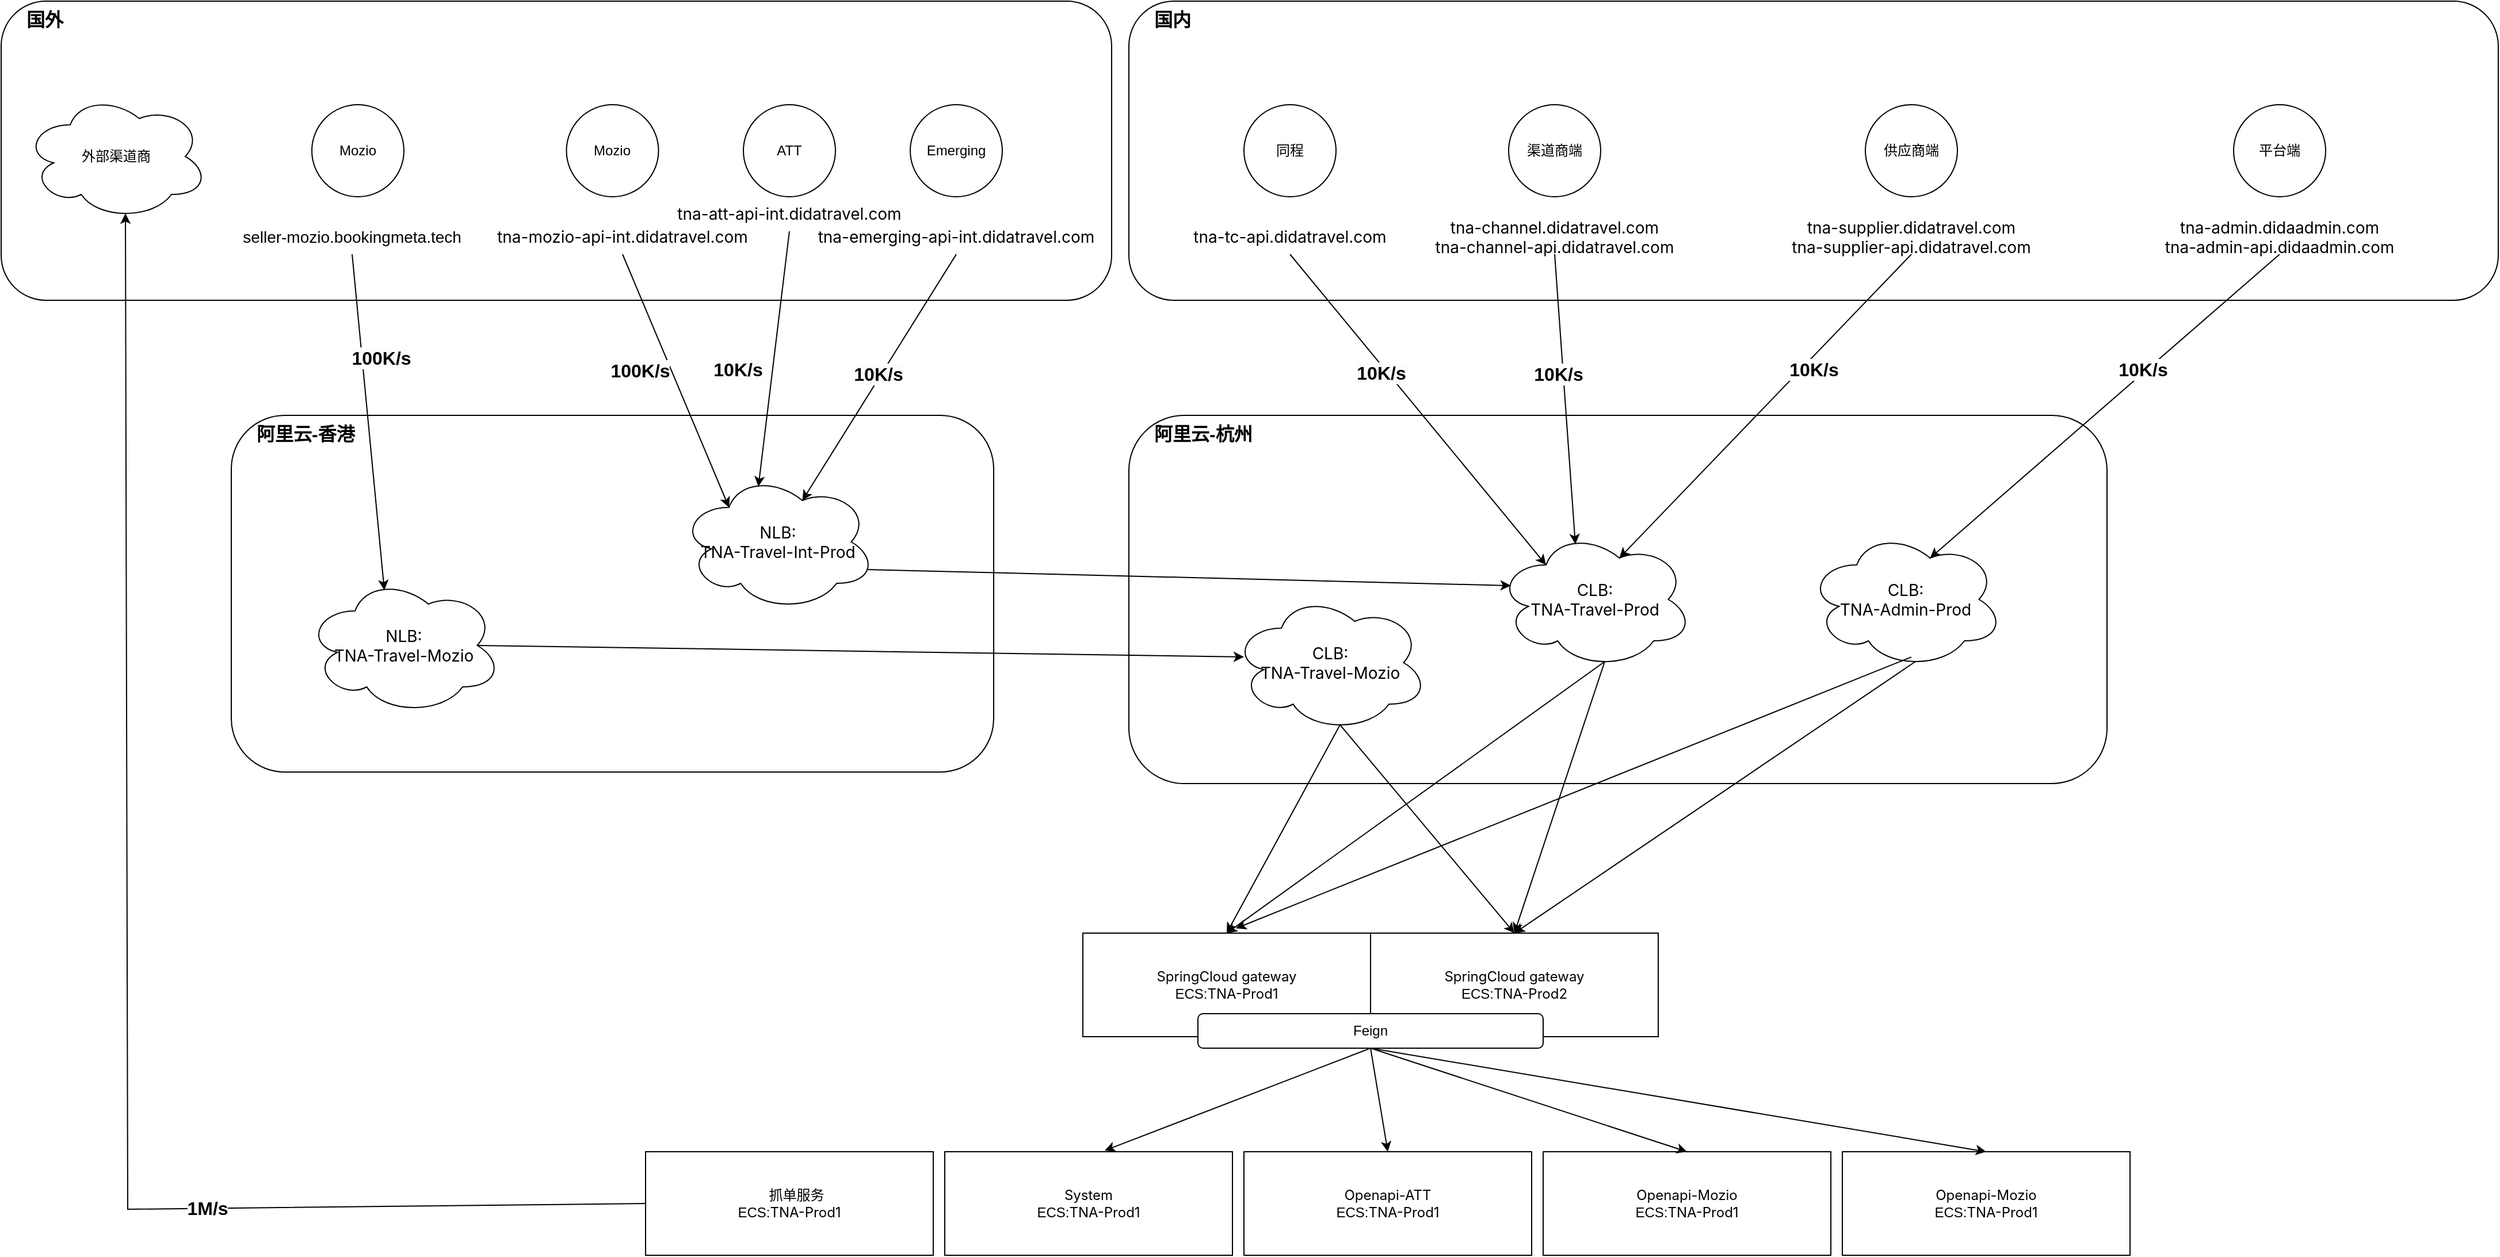 <mxfile version="24.6.5" type="github">
  <diagram name="第 1 页" id="rxvdr3NrPpfpOXbg-tKn">
    <mxGraphModel dx="2901" dy="2275" grid="1" gridSize="10" guides="1" tooltips="1" connect="1" arrows="1" fold="1" page="1" pageScale="1" pageWidth="827" pageHeight="1169" math="0" shadow="0">
      <root>
        <mxCell id="0" />
        <mxCell id="1" parent="0" />
        <mxCell id="iEriNYR4oLIDM0LdQvEy-3" value="&lt;font style=&quot;font-size: 16px;&quot;&gt;&lt;b&gt;阿里云-杭州&lt;/b&gt;&lt;/font&gt;" style="rounded=1;whiteSpace=wrap;html=1;align=left;verticalAlign=top;spacingLeft=20;" parent="1" vertex="1">
          <mxGeometry x="360" y="310" width="850" height="320" as="geometry" />
        </mxCell>
        <mxCell id="iEriNYR4oLIDM0LdQvEy-2" value="&lt;font style=&quot;font-size: 16px;&quot;&gt;&lt;b&gt;阿里云-香港&lt;/b&gt;&lt;/font&gt;" style="rounded=1;whiteSpace=wrap;html=1;align=left;verticalAlign=top;spacingLeft=20;" parent="1" vertex="1">
          <mxGeometry x="-420" y="310" width="662.5" height="310" as="geometry" />
        </mxCell>
        <mxCell id="40FOMWwHZyk7qzxp3KXJ-44" value="&lt;font style=&quot;font-size: 16px;&quot;&gt;&lt;b&gt;国外&lt;/b&gt;&lt;/font&gt;" style="rounded=1;whiteSpace=wrap;html=1;align=left;verticalAlign=top;spacingLeft=20;" parent="1" vertex="1">
          <mxGeometry x="-620" y="-50" width="965" height="260" as="geometry" />
        </mxCell>
        <mxCell id="40FOMWwHZyk7qzxp3KXJ-43" value="&lt;font style=&quot;font-size: 16px;&quot;&gt;&lt;b&gt;国内&lt;/b&gt;&lt;/font&gt;" style="rounded=1;whiteSpace=wrap;html=1;align=left;verticalAlign=top;spacingLeft=20;" parent="1" vertex="1">
          <mxGeometry x="360" y="-50" width="1190" height="260" as="geometry" />
        </mxCell>
        <mxCell id="40FOMWwHZyk7qzxp3KXJ-3" value="Mozio" style="ellipse;whiteSpace=wrap;html=1;aspect=fixed;" parent="1" vertex="1">
          <mxGeometry x="-128.75" y="40" width="80" height="80" as="geometry" />
        </mxCell>
        <mxCell id="40FOMWwHZyk7qzxp3KXJ-4" value="ATT" style="ellipse;whiteSpace=wrap;html=1;aspect=fixed;" parent="1" vertex="1">
          <mxGeometry x="25" y="40" width="80" height="80" as="geometry" />
        </mxCell>
        <mxCell id="40FOMWwHZyk7qzxp3KXJ-5" value="Emerging" style="ellipse;whiteSpace=wrap;html=1;aspect=fixed;" parent="1" vertex="1">
          <mxGeometry x="170" y="40" width="80" height="80" as="geometry" />
        </mxCell>
        <mxCell id="40FOMWwHZyk7qzxp3KXJ-6" value="同程" style="ellipse;whiteSpace=wrap;html=1;aspect=fixed;" parent="1" vertex="1">
          <mxGeometry x="460" y="40" width="80" height="80" as="geometry" />
        </mxCell>
        <mxCell id="40FOMWwHZyk7qzxp3KXJ-7" value="渠道商端" style="ellipse;whiteSpace=wrap;html=1;aspect=fixed;" parent="1" vertex="1">
          <mxGeometry x="690" y="40" width="80" height="80" as="geometry" />
        </mxCell>
        <mxCell id="40FOMWwHZyk7qzxp3KXJ-8" value="供应商端" style="ellipse;whiteSpace=wrap;html=1;aspect=fixed;" parent="1" vertex="1">
          <mxGeometry x="1000" y="40" width="80" height="80" as="geometry" />
        </mxCell>
        <mxCell id="40FOMWwHZyk7qzxp3KXJ-9" value="平台端" style="ellipse;whiteSpace=wrap;html=1;aspect=fixed;" parent="1" vertex="1">
          <mxGeometry x="1320" y="40" width="80" height="80" as="geometry" />
        </mxCell>
        <mxCell id="40FOMWwHZyk7qzxp3KXJ-12" value="&lt;div style=&quot;font-size: 14px;&quot;&gt;&lt;div data-zone-id=&quot;0&quot; data-line-index=&quot;0&quot; data-line=&quot;true&quot; style=&quot;white-space: pre;&quot;&gt;&lt;span style=&quot;font-family: MonospacedNumber, LarkHackSafariFont, LarkEmojiFont, LarkChineseQuote, -apple-system, BlinkMacSystemFont, &amp;quot;Helvetica Neue&amp;quot;, Tahoma, &amp;quot;PingFang SC&amp;quot;, &amp;quot;Microsoft Yahei&amp;quot;, Arial, &amp;quot;Hiragino Sans GB&amp;quot;, sans-serif, &amp;quot;Apple Color Emoji&amp;quot;, &amp;quot;Segoe UI Emoji&amp;quot;, &amp;quot;Segoe UI Symbol&amp;quot;, &amp;quot;Noto Color Emoji&amp;quot;;&quot;&gt;tna-channel.&lt;/span&gt;&lt;span style=&quot;font-family: MonospacedNumber, LarkHackSafariFont, LarkEmojiFont, LarkChineseQuote, -apple-system, BlinkMacSystemFont, &amp;quot;Helvetica Neue&amp;quot;, Tahoma, &amp;quot;PingFang SC&amp;quot;, &amp;quot;Microsoft Yahei&amp;quot;, Arial, &amp;quot;Hiragino Sans GB&amp;quot;, sans-serif, &amp;quot;Apple Color Emoji&amp;quot;, &amp;quot;Segoe UI Emoji&amp;quot;, &amp;quot;Segoe UI Symbol&amp;quot;, &amp;quot;Noto Color Emoji&amp;quot;;&quot;&gt;didatravel.com&lt;/span&gt;&lt;/div&gt;&lt;div data-zone-id=&quot;0&quot; data-line-index=&quot;0&quot; data-line=&quot;true&quot; style=&quot;white-space: pre;&quot;&gt;&lt;div&gt;&lt;div data-line=&quot;true&quot; data-line-index=&quot;0&quot; data-zone-id=&quot;0&quot;&gt;&lt;span style=&quot;font-family: MonospacedNumber, LarkHackSafariFont, LarkEmojiFont, LarkChineseQuote, -apple-system, BlinkMacSystemFont, &amp;quot;Helvetica Neue&amp;quot;, Tahoma, &amp;quot;PingFang SC&amp;quot;, &amp;quot;Microsoft Yahei&amp;quot;, Arial, &amp;quot;Hiragino Sans GB&amp;quot;, sans-serif, &amp;quot;Apple Color Emoji&amp;quot;, &amp;quot;Segoe UI Emoji&amp;quot;, &amp;quot;Segoe UI Symbol&amp;quot;, &amp;quot;Noto Color Emoji&amp;quot;;&quot;&gt;tna-channel-api&lt;/span&gt;&lt;span style=&quot;background-color: initial; font-family: MonospacedNumber, LarkHackSafariFont, LarkEmojiFont, LarkChineseQuote, -apple-system, BlinkMacSystemFont, &amp;quot;Helvetica Neue&amp;quot;, Tahoma, &amp;quot;PingFang SC&amp;quot;, &amp;quot;Microsoft Yahei&amp;quot;, Arial, &amp;quot;Hiragino Sans GB&amp;quot;, sans-serif, &amp;quot;Apple Color Emoji&amp;quot;, &amp;quot;Segoe UI Emoji&amp;quot;, &amp;quot;Segoe UI Symbol&amp;quot;, &amp;quot;Noto Color Emoji&amp;quot;;&quot;&gt;.&lt;/span&gt;&lt;span style=&quot;background-color: initial; font-family: MonospacedNumber, LarkHackSafariFont, LarkEmojiFont, LarkChineseQuote, -apple-system, BlinkMacSystemFont, &amp;quot;Helvetica Neue&amp;quot;, Tahoma, &amp;quot;PingFang SC&amp;quot;, &amp;quot;Microsoft Yahei&amp;quot;, Arial, &amp;quot;Hiragino Sans GB&amp;quot;, sans-serif, &amp;quot;Apple Color Emoji&amp;quot;, &amp;quot;Segoe UI Emoji&amp;quot;, &amp;quot;Segoe UI Symbol&amp;quot;, &amp;quot;Noto Color Emoji&amp;quot;;&quot;&gt;didatravel.com&lt;/span&gt;&lt;/div&gt;&lt;/div&gt;&lt;/div&gt;&lt;/div&gt;" style="text;html=1;align=center;verticalAlign=middle;whiteSpace=wrap;rounded=0;" parent="1" vertex="1">
          <mxGeometry x="625" y="140" width="210" height="30" as="geometry" />
        </mxCell>
        <mxCell id="40FOMWwHZyk7qzxp3KXJ-14" value="&lt;div style=&quot;font-size: 14px;&quot;&gt;&lt;div data-zone-id=&quot;0&quot; data-line-index=&quot;0&quot; data-line=&quot;true&quot; style=&quot;white-space: pre;&quot;&gt;&lt;span style=&quot;font-family: MonospacedNumber, LarkHackSafariFont, LarkEmojiFont, LarkChineseQuote, -apple-system, BlinkMacSystemFont, &amp;quot;Helvetica Neue&amp;quot;, Tahoma, &amp;quot;PingFang SC&amp;quot;, &amp;quot;Microsoft Yahei&amp;quot;, Arial, &amp;quot;Hiragino Sans GB&amp;quot;, sans-serif, &amp;quot;Apple Color Emoji&amp;quot;, &amp;quot;Segoe UI Emoji&amp;quot;, &amp;quot;Segoe UI Symbol&amp;quot;, &amp;quot;Noto Color Emoji&amp;quot;; background-color: initial;&quot;&gt;tna-supplier&lt;/span&gt;&lt;span style=&quot;font-family: MonospacedNumber, LarkHackSafariFont, LarkEmojiFont, LarkChineseQuote, -apple-system, BlinkMacSystemFont, &amp;quot;Helvetica Neue&amp;quot;, Tahoma, &amp;quot;PingFang SC&amp;quot;, &amp;quot;Microsoft Yahei&amp;quot;, Arial, &amp;quot;Hiragino Sans GB&amp;quot;, sans-serif, &amp;quot;Apple Color Emoji&amp;quot;, &amp;quot;Segoe UI Emoji&amp;quot;, &amp;quot;Segoe UI Symbol&amp;quot;, &amp;quot;Noto Color Emoji&amp;quot;;&quot;&gt;.&lt;/span&gt;&lt;span style=&quot;font-family: MonospacedNumber, LarkHackSafariFont, LarkEmojiFont, LarkChineseQuote, -apple-system, BlinkMacSystemFont, &amp;quot;Helvetica Neue&amp;quot;, Tahoma, &amp;quot;PingFang SC&amp;quot;, &amp;quot;Microsoft Yahei&amp;quot;, Arial, &amp;quot;Hiragino Sans GB&amp;quot;, sans-serif, &amp;quot;Apple Color Emoji&amp;quot;, &amp;quot;Segoe UI Emoji&amp;quot;, &amp;quot;Segoe UI Symbol&amp;quot;, &amp;quot;Noto Color Emoji&amp;quot;;&quot;&gt;didatravel.com&lt;/span&gt;&lt;/div&gt;&lt;div data-zone-id=&quot;0&quot; data-line-index=&quot;0&quot; data-line=&quot;true&quot; style=&quot;white-space: pre;&quot;&gt;&lt;div data-line=&quot;true&quot; data-line-index=&quot;0&quot; data-zone-id=&quot;0&quot;&gt;&lt;span style=&quot;font-family: MonospacedNumber, LarkHackSafariFont, LarkEmojiFont, LarkChineseQuote, -apple-system, BlinkMacSystemFont, &amp;quot;Helvetica Neue&amp;quot;, Tahoma, &amp;quot;PingFang SC&amp;quot;, &amp;quot;Microsoft Yahei&amp;quot;, Arial, &amp;quot;Hiragino Sans GB&amp;quot;, sans-serif, &amp;quot;Apple Color Emoji&amp;quot;, &amp;quot;Segoe UI Emoji&amp;quot;, &amp;quot;Segoe UI Symbol&amp;quot;, &amp;quot;Noto Color Emoji&amp;quot;; background-color: initial;&quot;&gt;tna-supplier&lt;/span&gt;&lt;span style=&quot;font-family: MonospacedNumber, LarkHackSafariFont, LarkEmojiFont, LarkChineseQuote, -apple-system, BlinkMacSystemFont, &amp;quot;Helvetica Neue&amp;quot;, Tahoma, &amp;quot;PingFang SC&amp;quot;, &amp;quot;Microsoft Yahei&amp;quot;, Arial, &amp;quot;Hiragino Sans GB&amp;quot;, sans-serif, &amp;quot;Apple Color Emoji&amp;quot;, &amp;quot;Segoe UI Emoji&amp;quot;, &amp;quot;Segoe UI Symbol&amp;quot;, &amp;quot;Noto Color Emoji&amp;quot;;&quot;&gt;-api&lt;/span&gt;&lt;span style=&quot;background-color: initial; font-family: MonospacedNumber, LarkHackSafariFont, LarkEmojiFont, LarkChineseQuote, -apple-system, BlinkMacSystemFont, &amp;quot;Helvetica Neue&amp;quot;, Tahoma, &amp;quot;PingFang SC&amp;quot;, &amp;quot;Microsoft Yahei&amp;quot;, Arial, &amp;quot;Hiragino Sans GB&amp;quot;, sans-serif, &amp;quot;Apple Color Emoji&amp;quot;, &amp;quot;Segoe UI Emoji&amp;quot;, &amp;quot;Segoe UI Symbol&amp;quot;, &amp;quot;Noto Color Emoji&amp;quot;;&quot;&gt;.&lt;/span&gt;&lt;span style=&quot;background-color: initial; font-family: MonospacedNumber, LarkHackSafariFont, LarkEmojiFont, LarkChineseQuote, -apple-system, BlinkMacSystemFont, &amp;quot;Helvetica Neue&amp;quot;, Tahoma, &amp;quot;PingFang SC&amp;quot;, &amp;quot;Microsoft Yahei&amp;quot;, Arial, &amp;quot;Hiragino Sans GB&amp;quot;, sans-serif, &amp;quot;Apple Color Emoji&amp;quot;, &amp;quot;Segoe UI Emoji&amp;quot;, &amp;quot;Segoe UI Symbol&amp;quot;, &amp;quot;Noto Color Emoji&amp;quot;;&quot;&gt;didatravel.com&lt;/span&gt;&lt;/div&gt;&lt;/div&gt;&lt;/div&gt;" style="text;html=1;align=center;verticalAlign=middle;whiteSpace=wrap;rounded=0;" parent="1" vertex="1">
          <mxGeometry x="935" y="140" width="210" height="30" as="geometry" />
        </mxCell>
        <mxCell id="40FOMWwHZyk7qzxp3KXJ-15" value="&lt;div style=&quot;font-size: 14px;&quot;&gt;&lt;div style=&quot;white-space: pre;&quot; data-line=&quot;true&quot; data-line-index=&quot;0&quot; data-zone-id=&quot;0&quot;&gt;&lt;span style=&quot;font-family: MonospacedNumber, LarkHackSafariFont, LarkEmojiFont, LarkChineseQuote, -apple-system, BlinkMacSystemFont, &amp;quot;Helvetica Neue&amp;quot;, Tahoma, &amp;quot;PingFang SC&amp;quot;, &amp;quot;Microsoft Yahei&amp;quot;, Arial, &amp;quot;Hiragino Sans GB&amp;quot;, sans-serif, &amp;quot;Apple Color Emoji&amp;quot;, &amp;quot;Segoe UI Emoji&amp;quot;, &amp;quot;Segoe UI Symbol&amp;quot;, &amp;quot;Noto Color Emoji&amp;quot;; background-color: initial;&quot;&gt;tna-admin&lt;/span&gt;&lt;span style=&quot;font-family: MonospacedNumber, LarkHackSafariFont, LarkEmojiFont, LarkChineseQuote, -apple-system, BlinkMacSystemFont, &amp;quot;Helvetica Neue&amp;quot;, Tahoma, &amp;quot;PingFang SC&amp;quot;, &amp;quot;Microsoft Yahei&amp;quot;, Arial, &amp;quot;Hiragino Sans GB&amp;quot;, sans-serif, &amp;quot;Apple Color Emoji&amp;quot;, &amp;quot;Segoe UI Emoji&amp;quot;, &amp;quot;Segoe UI Symbol&amp;quot;, &amp;quot;Noto Color Emoji&amp;quot;;&quot;&gt;.&lt;/span&gt;&lt;span style=&quot;font-family: MonospacedNumber, LarkHackSafariFont, LarkEmojiFont, LarkChineseQuote, -apple-system, BlinkMacSystemFont, &amp;quot;Helvetica Neue&amp;quot;, Tahoma, &amp;quot;PingFang SC&amp;quot;, &amp;quot;Microsoft Yahei&amp;quot;, Arial, &amp;quot;Hiragino Sans GB&amp;quot;, sans-serif, &amp;quot;Apple Color Emoji&amp;quot;, &amp;quot;Segoe UI Emoji&amp;quot;, &amp;quot;Segoe UI Symbol&amp;quot;, &amp;quot;Noto Color Emoji&amp;quot;;&quot;&gt;didaadmin.com&lt;/span&gt;&lt;/div&gt;&lt;div style=&quot;white-space: pre;&quot; data-line=&quot;true&quot; data-line-index=&quot;0&quot; data-zone-id=&quot;0&quot;&gt;&lt;div data-line=&quot;true&quot; data-line-index=&quot;0&quot; data-zone-id=&quot;0&quot;&gt;&lt;span style=&quot;font-family: MonospacedNumber, LarkHackSafariFont, LarkEmojiFont, LarkChineseQuote, -apple-system, BlinkMacSystemFont, &amp;quot;Helvetica Neue&amp;quot;, Tahoma, &amp;quot;PingFang SC&amp;quot;, &amp;quot;Microsoft Yahei&amp;quot;, Arial, &amp;quot;Hiragino Sans GB&amp;quot;, sans-serif, &amp;quot;Apple Color Emoji&amp;quot;, &amp;quot;Segoe UI Emoji&amp;quot;, &amp;quot;Segoe UI Symbol&amp;quot;, &amp;quot;Noto Color Emoji&amp;quot;; background-color: initial;&quot;&gt;tna-admin-api&lt;/span&gt;&lt;span style=&quot;font-family: MonospacedNumber, LarkHackSafariFont, LarkEmojiFont, LarkChineseQuote, -apple-system, BlinkMacSystemFont, &amp;quot;Helvetica Neue&amp;quot;, Tahoma, &amp;quot;PingFang SC&amp;quot;, &amp;quot;Microsoft Yahei&amp;quot;, Arial, &amp;quot;Hiragino Sans GB&amp;quot;, sans-serif, &amp;quot;Apple Color Emoji&amp;quot;, &amp;quot;Segoe UI Emoji&amp;quot;, &amp;quot;Segoe UI Symbol&amp;quot;, &amp;quot;Noto Color Emoji&amp;quot;;&quot;&gt;.&lt;/span&gt;&lt;span style=&quot;font-family: MonospacedNumber, LarkHackSafariFont, LarkEmojiFont, LarkChineseQuote, -apple-system, BlinkMacSystemFont, &amp;quot;Helvetica Neue&amp;quot;, Tahoma, &amp;quot;PingFang SC&amp;quot;, &amp;quot;Microsoft Yahei&amp;quot;, Arial, &amp;quot;Hiragino Sans GB&amp;quot;, sans-serif, &amp;quot;Apple Color Emoji&amp;quot;, &amp;quot;Segoe UI Emoji&amp;quot;, &amp;quot;Segoe UI Symbol&amp;quot;, &amp;quot;Noto Color Emoji&amp;quot;;&quot;&gt;didaadmin.com&lt;/span&gt;&lt;/div&gt;&lt;/div&gt;&lt;/div&gt;" style="text;html=1;align=center;verticalAlign=middle;whiteSpace=wrap;rounded=0;" parent="1" vertex="1">
          <mxGeometry x="1255" y="140" width="210" height="30" as="geometry" />
        </mxCell>
        <mxCell id="40FOMWwHZyk7qzxp3KXJ-16" value="&lt;div style=&quot;font-size: 14px;&quot;&gt;&lt;div data-zone-id=&quot;0&quot; data-line-index=&quot;0&quot; data-line=&quot;true&quot; style=&quot;white-space: pre;&quot;&gt;&lt;span style=&quot;font-family: MonospacedNumber, LarkHackSafariFont, LarkEmojiFont, LarkChineseQuote, -apple-system, BlinkMacSystemFont, &amp;quot;Helvetica Neue&amp;quot;, Tahoma, &amp;quot;PingFang SC&amp;quot;, &amp;quot;Microsoft Yahei&amp;quot;, Arial, &amp;quot;Hiragino Sans GB&amp;quot;, sans-serif, &amp;quot;Apple Color Emoji&amp;quot;, &amp;quot;Segoe UI Emoji&amp;quot;, &amp;quot;Segoe UI Symbol&amp;quot;, &amp;quot;Noto Color Emoji&amp;quot;; background-color: initial;&quot;&gt;tna-tc-api&lt;/span&gt;&lt;span style=&quot;background-color: initial; font-family: MonospacedNumber, LarkHackSafariFont, LarkEmojiFont, LarkChineseQuote, -apple-system, BlinkMacSystemFont, &amp;quot;Helvetica Neue&amp;quot;, Tahoma, &amp;quot;PingFang SC&amp;quot;, &amp;quot;Microsoft Yahei&amp;quot;, Arial, &amp;quot;Hiragino Sans GB&amp;quot;, sans-serif, &amp;quot;Apple Color Emoji&amp;quot;, &amp;quot;Segoe UI Emoji&amp;quot;, &amp;quot;Segoe UI Symbol&amp;quot;, &amp;quot;Noto Color Emoji&amp;quot;;&quot;&gt;.&lt;/span&gt;&lt;span style=&quot;background-color: initial; font-family: MonospacedNumber, LarkHackSafariFont, LarkEmojiFont, LarkChineseQuote, -apple-system, BlinkMacSystemFont, &amp;quot;Helvetica Neue&amp;quot;, Tahoma, &amp;quot;PingFang SC&amp;quot;, &amp;quot;Microsoft Yahei&amp;quot;, Arial, &amp;quot;Hiragino Sans GB&amp;quot;, sans-serif, &amp;quot;Apple Color Emoji&amp;quot;, &amp;quot;Segoe UI Emoji&amp;quot;, &amp;quot;Segoe UI Symbol&amp;quot;, &amp;quot;Noto Color Emoji&amp;quot;;&quot;&gt;didatravel.com&lt;/span&gt;&lt;br&gt;&lt;/div&gt;&lt;/div&gt;" style="text;html=1;align=center;verticalAlign=middle;whiteSpace=wrap;rounded=0;" parent="1" vertex="1">
          <mxGeometry x="395" y="140" width="210" height="30" as="geometry" />
        </mxCell>
        <mxCell id="40FOMWwHZyk7qzxp3KXJ-17" value="&lt;div style=&quot;font-size: 14px;&quot;&gt;&lt;div data-zone-id=&quot;0&quot; data-line-index=&quot;0&quot; data-line=&quot;true&quot; style=&quot;white-space: pre;&quot;&gt;&lt;span style=&quot;font-family: MonospacedNumber, LarkHackSafariFont, LarkEmojiFont, LarkChineseQuote, -apple-system, BlinkMacSystemFont, &amp;quot;Helvetica Neue&amp;quot;, Tahoma, &amp;quot;PingFang SC&amp;quot;, &amp;quot;Microsoft Yahei&amp;quot;, Arial, &amp;quot;Hiragino Sans GB&amp;quot;, sans-serif, &amp;quot;Apple Color Emoji&amp;quot;, &amp;quot;Segoe UI Emoji&amp;quot;, &amp;quot;Segoe UI Symbol&amp;quot;, &amp;quot;Noto Color Emoji&amp;quot;; background-color: initial;&quot;&gt;tna-emerging-api-int&lt;/span&gt;&lt;span style=&quot;background-color: initial; font-family: MonospacedNumber, LarkHackSafariFont, LarkEmojiFont, LarkChineseQuote, -apple-system, BlinkMacSystemFont, &amp;quot;Helvetica Neue&amp;quot;, Tahoma, &amp;quot;PingFang SC&amp;quot;, &amp;quot;Microsoft Yahei&amp;quot;, Arial, &amp;quot;Hiragino Sans GB&amp;quot;, sans-serif, &amp;quot;Apple Color Emoji&amp;quot;, &amp;quot;Segoe UI Emoji&amp;quot;, &amp;quot;Segoe UI Symbol&amp;quot;, &amp;quot;Noto Color Emoji&amp;quot;;&quot;&gt;.&lt;/span&gt;&lt;span style=&quot;background-color: initial; font-family: MonospacedNumber, LarkHackSafariFont, LarkEmojiFont, LarkChineseQuote, -apple-system, BlinkMacSystemFont, &amp;quot;Helvetica Neue&amp;quot;, Tahoma, &amp;quot;PingFang SC&amp;quot;, &amp;quot;Microsoft Yahei&amp;quot;, Arial, &amp;quot;Hiragino Sans GB&amp;quot;, sans-serif, &amp;quot;Apple Color Emoji&amp;quot;, &amp;quot;Segoe UI Emoji&amp;quot;, &amp;quot;Segoe UI Symbol&amp;quot;, &amp;quot;Noto Color Emoji&amp;quot;;&quot;&gt;didatravel.com&lt;/span&gt;&lt;br&gt;&lt;/div&gt;&lt;/div&gt;" style="text;html=1;align=center;verticalAlign=middle;whiteSpace=wrap;rounded=0;" parent="1" vertex="1">
          <mxGeometry x="105" y="140" width="210" height="30" as="geometry" />
        </mxCell>
        <mxCell id="40FOMWwHZyk7qzxp3KXJ-18" value="&lt;div style=&quot;font-size: 14px;&quot;&gt;&lt;div data-zone-id=&quot;0&quot; data-line-index=&quot;0&quot; data-line=&quot;true&quot; style=&quot;white-space: pre;&quot;&gt;&lt;span style=&quot;font-family: MonospacedNumber, LarkHackSafariFont, LarkEmojiFont, LarkChineseQuote, -apple-system, BlinkMacSystemFont, &amp;quot;Helvetica Neue&amp;quot;, Tahoma, &amp;quot;PingFang SC&amp;quot;, &amp;quot;Microsoft Yahei&amp;quot;, Arial, &amp;quot;Hiragino Sans GB&amp;quot;, sans-serif, &amp;quot;Apple Color Emoji&amp;quot;, &amp;quot;Segoe UI Emoji&amp;quot;, &amp;quot;Segoe UI Symbol&amp;quot;, &amp;quot;Noto Color Emoji&amp;quot;; background-color: initial;&quot;&gt;tna-att-api-int&lt;/span&gt;&lt;span style=&quot;background-color: initial; font-family: MonospacedNumber, LarkHackSafariFont, LarkEmojiFont, LarkChineseQuote, -apple-system, BlinkMacSystemFont, &amp;quot;Helvetica Neue&amp;quot;, Tahoma, &amp;quot;PingFang SC&amp;quot;, &amp;quot;Microsoft Yahei&amp;quot;, Arial, &amp;quot;Hiragino Sans GB&amp;quot;, sans-serif, &amp;quot;Apple Color Emoji&amp;quot;, &amp;quot;Segoe UI Emoji&amp;quot;, &amp;quot;Segoe UI Symbol&amp;quot;, &amp;quot;Noto Color Emoji&amp;quot;;&quot;&gt;.&lt;/span&gt;&lt;span style=&quot;background-color: initial; font-family: MonospacedNumber, LarkHackSafariFont, LarkEmojiFont, LarkChineseQuote, -apple-system, BlinkMacSystemFont, &amp;quot;Helvetica Neue&amp;quot;, Tahoma, &amp;quot;PingFang SC&amp;quot;, &amp;quot;Microsoft Yahei&amp;quot;, Arial, &amp;quot;Hiragino Sans GB&amp;quot;, sans-serif, &amp;quot;Apple Color Emoji&amp;quot;, &amp;quot;Segoe UI Emoji&amp;quot;, &amp;quot;Segoe UI Symbol&amp;quot;, &amp;quot;Noto Color Emoji&amp;quot;;&quot;&gt;didatravel.com&lt;/span&gt;&lt;br&gt;&lt;/div&gt;&lt;/div&gt;" style="text;html=1;align=center;verticalAlign=middle;whiteSpace=wrap;rounded=0;" parent="1" vertex="1">
          <mxGeometry x="-40" y="120" width="210" height="30" as="geometry" />
        </mxCell>
        <mxCell id="40FOMWwHZyk7qzxp3KXJ-19" value="&lt;div style=&quot;font-size: 14px;&quot;&gt;&lt;div data-zone-id=&quot;0&quot; data-line-index=&quot;0&quot; data-line=&quot;true&quot; style=&quot;white-space: pre;&quot;&gt;&lt;span style=&quot;font-family: MonospacedNumber, LarkHackSafariFont, LarkEmojiFont, LarkChineseQuote, -apple-system, BlinkMacSystemFont, &amp;quot;Helvetica Neue&amp;quot;, Tahoma, &amp;quot;PingFang SC&amp;quot;, &amp;quot;Microsoft Yahei&amp;quot;, Arial, &amp;quot;Hiragino Sans GB&amp;quot;, sans-serif, &amp;quot;Apple Color Emoji&amp;quot;, &amp;quot;Segoe UI Emoji&amp;quot;, &amp;quot;Segoe UI Symbol&amp;quot;, &amp;quot;Noto Color Emoji&amp;quot;; background-color: initial;&quot;&gt;tna-mozio-api-int&lt;/span&gt;&lt;span style=&quot;background-color: initial; font-family: MonospacedNumber, LarkHackSafariFont, LarkEmojiFont, LarkChineseQuote, -apple-system, BlinkMacSystemFont, &amp;quot;Helvetica Neue&amp;quot;, Tahoma, &amp;quot;PingFang SC&amp;quot;, &amp;quot;Microsoft Yahei&amp;quot;, Arial, &amp;quot;Hiragino Sans GB&amp;quot;, sans-serif, &amp;quot;Apple Color Emoji&amp;quot;, &amp;quot;Segoe UI Emoji&amp;quot;, &amp;quot;Segoe UI Symbol&amp;quot;, &amp;quot;Noto Color Emoji&amp;quot;;&quot;&gt;.&lt;/span&gt;&lt;span style=&quot;background-color: initial; font-family: MonospacedNumber, LarkHackSafariFont, LarkEmojiFont, LarkChineseQuote, -apple-system, BlinkMacSystemFont, &amp;quot;Helvetica Neue&amp;quot;, Tahoma, &amp;quot;PingFang SC&amp;quot;, &amp;quot;Microsoft Yahei&amp;quot;, Arial, &amp;quot;Hiragino Sans GB&amp;quot;, sans-serif, &amp;quot;Apple Color Emoji&amp;quot;, &amp;quot;Segoe UI Emoji&amp;quot;, &amp;quot;Segoe UI Symbol&amp;quot;, &amp;quot;Noto Color Emoji&amp;quot;;&quot;&gt;didatravel.com&lt;/span&gt;&lt;br&gt;&lt;/div&gt;&lt;/div&gt;" style="text;html=1;align=center;verticalAlign=middle;whiteSpace=wrap;rounded=0;" parent="1" vertex="1">
          <mxGeometry x="-185" y="140" width="210" height="30" as="geometry" />
        </mxCell>
        <mxCell id="40FOMWwHZyk7qzxp3KXJ-21" value="&lt;div style=&quot;font-size: 14px;&quot;&gt;&lt;div style=&quot;white-space: pre;&quot; data-line=&quot;true&quot; data-line-index=&quot;0&quot; data-zone-id=&quot;0&quot;&gt;&lt;span style=&quot;font-family: MonospacedNumber, LarkHackSafariFont, LarkEmojiFont, LarkChineseQuote, -apple-system, BlinkMacSystemFont, &amp;quot;Helvetica Neue&amp;quot;, Tahoma, &amp;quot;PingFang SC&amp;quot;, &amp;quot;Microsoft Yahei&amp;quot;, Arial, &amp;quot;Hiragino Sans GB&amp;quot;, sans-serif, &amp;quot;Apple Color Emoji&amp;quot;, &amp;quot;Segoe UI Emoji&amp;quot;, &amp;quot;Segoe UI Symbol&amp;quot;, &amp;quot;Noto Color Emoji&amp;quot;;&quot;&gt;CLB:&lt;/span&gt;&lt;/div&gt;&lt;div style=&quot;white-space: pre;&quot; data-line=&quot;true&quot; data-line-index=&quot;0&quot; data-zone-id=&quot;0&quot;&gt;&lt;span style=&quot;font-family: MonospacedNumber, LarkHackSafariFont, LarkEmojiFont, LarkChineseQuote, -apple-system, BlinkMacSystemFont, &amp;quot;Helvetica Neue&amp;quot;, Tahoma, &amp;quot;PingFang SC&amp;quot;, &amp;quot;Microsoft Yahei&amp;quot;, Arial, &amp;quot;Hiragino Sans GB&amp;quot;, sans-serif, &amp;quot;Apple Color Emoji&amp;quot;, &amp;quot;Segoe UI Emoji&amp;quot;, &amp;quot;Segoe UI Symbol&amp;quot;, &amp;quot;Noto Color Emoji&amp;quot;;&quot;&gt;TNA-Admin-Prod&lt;/span&gt;&lt;/div&gt;&lt;/div&gt;" style="ellipse;shape=cloud;whiteSpace=wrap;html=1;" parent="1" vertex="1">
          <mxGeometry x="950" y="410" width="170" height="120" as="geometry" />
        </mxCell>
        <mxCell id="40FOMWwHZyk7qzxp3KXJ-23" value="&lt;div style=&quot;font-size: 14px;&quot;&gt;&lt;div style=&quot;white-space: pre;&quot; data-line=&quot;true&quot; data-line-index=&quot;0&quot; data-zone-id=&quot;0&quot;&gt;&lt;div&gt;&lt;div data-line=&quot;true&quot; data-line-index=&quot;0&quot; data-zone-id=&quot;0&quot;&gt;&lt;span style=&quot;font-family: MonospacedNumber, LarkHackSafariFont, LarkEmojiFont, LarkChineseQuote, -apple-system, BlinkMacSystemFont, &amp;quot;Helvetica Neue&amp;quot;, Tahoma, &amp;quot;PingFang SC&amp;quot;, &amp;quot;Microsoft Yahei&amp;quot;, Arial, &amp;quot;Hiragino Sans GB&amp;quot;, sans-serif, &amp;quot;Apple Color Emoji&amp;quot;, &amp;quot;Segoe UI Emoji&amp;quot;, &amp;quot;Segoe UI Symbol&amp;quot;, &amp;quot;Noto Color Emoji&amp;quot;;&quot;&gt;CLB:&lt;/span&gt;&lt;/div&gt;&lt;div data-line=&quot;true&quot; data-line-index=&quot;0&quot; data-zone-id=&quot;0&quot;&gt;&lt;span style=&quot;font-family: MonospacedNumber, LarkHackSafariFont, LarkEmojiFont, LarkChineseQuote, -apple-system, BlinkMacSystemFont, &amp;quot;Helvetica Neue&amp;quot;, Tahoma, &amp;quot;PingFang SC&amp;quot;, &amp;quot;Microsoft Yahei&amp;quot;, Arial, &amp;quot;Hiragino Sans GB&amp;quot;, sans-serif, &amp;quot;Apple Color Emoji&amp;quot;, &amp;quot;Segoe UI Emoji&amp;quot;, &amp;quot;Segoe UI Symbol&amp;quot;, &amp;quot;Noto Color Emoji&amp;quot;;&quot;&gt;TNA-Travel-Prod&lt;/span&gt;&lt;/div&gt;&lt;/div&gt;&lt;/div&gt;&lt;/div&gt;" style="ellipse;shape=cloud;whiteSpace=wrap;html=1;" parent="1" vertex="1">
          <mxGeometry x="680" y="410" width="170" height="120" as="geometry" />
        </mxCell>
        <mxCell id="40FOMWwHZyk7qzxp3KXJ-24" value="&lt;div style=&quot;font-size: 14px;&quot;&gt;&lt;div style=&quot;white-space: pre;&quot; data-line=&quot;true&quot; data-line-index=&quot;0&quot; data-zone-id=&quot;0&quot;&gt;&lt;div data-line=&quot;true&quot; data-line-index=&quot;0&quot; data-zone-id=&quot;0&quot;&gt;&lt;div&gt;&lt;div data-line=&quot;true&quot; data-line-index=&quot;0&quot; data-zone-id=&quot;0&quot;&gt;&lt;span style=&quot;font-family: MonospacedNumber, LarkHackSafariFont, LarkEmojiFont, LarkChineseQuote, -apple-system, BlinkMacSystemFont, &amp;quot;Helvetica Neue&amp;quot;, Tahoma, &amp;quot;PingFang SC&amp;quot;, &amp;quot;Microsoft Yahei&amp;quot;, Arial, &amp;quot;Hiragino Sans GB&amp;quot;, sans-serif, &amp;quot;Apple Color Emoji&amp;quot;, &amp;quot;Segoe UI Emoji&amp;quot;, &amp;quot;Segoe UI Symbol&amp;quot;, &amp;quot;Noto Color Emoji&amp;quot;;&quot;&gt;NLB:&lt;/span&gt;&lt;/div&gt;&lt;div data-line=&quot;true&quot; data-line-index=&quot;0&quot; data-zone-id=&quot;0&quot;&gt;&lt;span style=&quot;font-family: MonospacedNumber, LarkHackSafariFont, LarkEmojiFont, LarkChineseQuote, -apple-system, BlinkMacSystemFont, &amp;quot;Helvetica Neue&amp;quot;, Tahoma, &amp;quot;PingFang SC&amp;quot;, &amp;quot;Microsoft Yahei&amp;quot;, Arial, &amp;quot;Hiragino Sans GB&amp;quot;, sans-serif, &amp;quot;Apple Color Emoji&amp;quot;, &amp;quot;Segoe UI Emoji&amp;quot;, &amp;quot;Segoe UI Symbol&amp;quot;, &amp;quot;Noto Color Emoji&amp;quot;;&quot;&gt;TNA-Travel-Int-Prod&lt;/span&gt;&lt;/div&gt;&lt;/div&gt;&lt;/div&gt;&lt;/div&gt;&lt;/div&gt;" style="ellipse;shape=cloud;whiteSpace=wrap;html=1;" parent="1" vertex="1">
          <mxGeometry x="-30" y="360" width="170" height="120" as="geometry" />
        </mxCell>
        <mxCell id="40FOMWwHZyk7qzxp3KXJ-26" value="" style="endArrow=classic;html=1;rounded=0;exitX=0.5;exitY=1;exitDx=0;exitDy=0;entryX=0.625;entryY=0.2;entryDx=0;entryDy=0;entryPerimeter=0;" parent="1" source="40FOMWwHZyk7qzxp3KXJ-15" target="40FOMWwHZyk7qzxp3KXJ-21" edge="1">
          <mxGeometry width="50" height="50" relative="1" as="geometry">
            <mxPoint x="860" y="360" as="sourcePoint" />
            <mxPoint x="910" y="310" as="targetPoint" />
          </mxGeometry>
        </mxCell>
        <mxCell id="40FOMWwHZyk7qzxp3KXJ-28" value="" style="endArrow=classic;html=1;rounded=0;exitX=0.5;exitY=1;exitDx=0;exitDy=0;entryX=0.625;entryY=0.2;entryDx=0;entryDy=0;entryPerimeter=0;" parent="1" source="40FOMWwHZyk7qzxp3KXJ-14" target="40FOMWwHZyk7qzxp3KXJ-23" edge="1">
          <mxGeometry width="50" height="50" relative="1" as="geometry">
            <mxPoint x="630" y="400" as="sourcePoint" />
            <mxPoint x="680" y="350" as="targetPoint" />
          </mxGeometry>
        </mxCell>
        <mxCell id="40FOMWwHZyk7qzxp3KXJ-29" value="" style="endArrow=classic;html=1;rounded=0;exitX=0.5;exitY=1;exitDx=0;exitDy=0;entryX=0.4;entryY=0.1;entryDx=0;entryDy=0;entryPerimeter=0;" parent="1" source="40FOMWwHZyk7qzxp3KXJ-12" target="40FOMWwHZyk7qzxp3KXJ-23" edge="1">
          <mxGeometry width="50" height="50" relative="1" as="geometry">
            <mxPoint x="560" y="420" as="sourcePoint" />
            <mxPoint x="610" y="370" as="targetPoint" />
          </mxGeometry>
        </mxCell>
        <mxCell id="iEriNYR4oLIDM0LdQvEy-11" value="10K/s" style="edgeLabel;html=1;align=center;verticalAlign=middle;resizable=0;points=[];fontSize=16;fontStyle=1" parent="40FOMWwHZyk7qzxp3KXJ-29" vertex="1" connectable="0">
          <mxGeometry x="-0.218" y="-4" relative="1" as="geometry">
            <mxPoint y="5" as="offset" />
          </mxGeometry>
        </mxCell>
        <mxCell id="40FOMWwHZyk7qzxp3KXJ-30" value="" style="endArrow=classic;html=1;rounded=0;exitX=0.5;exitY=1;exitDx=0;exitDy=0;entryX=0.25;entryY=0.25;entryDx=0;entryDy=0;entryPerimeter=0;" parent="1" source="40FOMWwHZyk7qzxp3KXJ-16" target="40FOMWwHZyk7qzxp3KXJ-23" edge="1">
          <mxGeometry width="50" height="50" relative="1" as="geometry">
            <mxPoint x="500" y="420" as="sourcePoint" />
            <mxPoint x="550" y="370" as="targetPoint" />
          </mxGeometry>
        </mxCell>
        <mxCell id="40FOMWwHZyk7qzxp3KXJ-31" value="" style="endArrow=classic;html=1;rounded=0;exitX=0.5;exitY=1;exitDx=0;exitDy=0;entryX=0.625;entryY=0.2;entryDx=0;entryDy=0;entryPerimeter=0;" parent="1" source="40FOMWwHZyk7qzxp3KXJ-17" target="40FOMWwHZyk7qzxp3KXJ-24" edge="1">
          <mxGeometry width="50" height="50" relative="1" as="geometry">
            <mxPoint x="320" y="450" as="sourcePoint" />
            <mxPoint x="370" y="400" as="targetPoint" />
          </mxGeometry>
        </mxCell>
        <mxCell id="40FOMWwHZyk7qzxp3KXJ-32" value="" style="endArrow=classic;html=1;rounded=0;exitX=0.5;exitY=1;exitDx=0;exitDy=0;entryX=0.4;entryY=0.1;entryDx=0;entryDy=0;entryPerimeter=0;" parent="1" source="40FOMWwHZyk7qzxp3KXJ-18" target="40FOMWwHZyk7qzxp3KXJ-24" edge="1">
          <mxGeometry width="50" height="50" relative="1" as="geometry">
            <mxPoint x="-120" y="370" as="sourcePoint" />
            <mxPoint x="-70" y="320" as="targetPoint" />
          </mxGeometry>
        </mxCell>
        <mxCell id="40FOMWwHZyk7qzxp3KXJ-33" value="" style="endArrow=classic;html=1;rounded=0;exitX=0.5;exitY=1;exitDx=0;exitDy=0;entryX=0.25;entryY=0.25;entryDx=0;entryDy=0;entryPerimeter=0;" parent="1" source="40FOMWwHZyk7qzxp3KXJ-19" target="40FOMWwHZyk7qzxp3KXJ-24" edge="1">
          <mxGeometry width="50" height="50" relative="1" as="geometry">
            <mxPoint x="-380" y="370" as="sourcePoint" />
            <mxPoint x="-330" y="320" as="targetPoint" />
          </mxGeometry>
        </mxCell>
        <mxCell id="40FOMWwHZyk7qzxp3KXJ-46" value="&lt;span style=&quot;font-size: 16px; text-wrap: wrap; background-color: rgb(251, 251, 251);&quot;&gt;100K/s&lt;/span&gt;" style="edgeLabel;html=1;align=center;verticalAlign=middle;resizable=0;points=[];fontSize=16;fontStyle=1" parent="40FOMWwHZyk7qzxp3KXJ-33" vertex="1" connectable="0">
          <mxGeometry x="-0.1" y="-3" relative="1" as="geometry">
            <mxPoint x="-24" as="offset" />
          </mxGeometry>
        </mxCell>
        <mxCell id="40FOMWwHZyk7qzxp3KXJ-34" value="&lt;div style=&quot;font-size: 14px;&quot;&gt;&lt;div style=&quot;white-space: pre;&quot; data-line=&quot;true&quot; data-line-index=&quot;0&quot; data-zone-id=&quot;0&quot;&gt;&lt;div data-line=&quot;true&quot; data-line-index=&quot;0&quot; data-zone-id=&quot;0&quot;&gt;&lt;div&gt;&lt;div data-line=&quot;true&quot; data-line-index=&quot;0&quot; data-zone-id=&quot;0&quot;&gt;&lt;span style=&quot;font-family: MonospacedNumber, LarkHackSafariFont, LarkEmojiFont, LarkChineseQuote, -apple-system, BlinkMacSystemFont, &amp;quot;Helvetica Neue&amp;quot;, Tahoma, &amp;quot;PingFang SC&amp;quot;, &amp;quot;Microsoft Yahei&amp;quot;, Arial, &amp;quot;Hiragino Sans GB&amp;quot;, sans-serif, &amp;quot;Apple Color Emoji&amp;quot;, &amp;quot;Segoe UI Emoji&amp;quot;, &amp;quot;Segoe UI Symbol&amp;quot;, &amp;quot;Noto Color Emoji&amp;quot;;&quot;&gt;NLB:&lt;/span&gt;&lt;/div&gt;&lt;div data-line=&quot;true&quot; data-line-index=&quot;0&quot; data-zone-id=&quot;0&quot;&gt;&lt;span style=&quot;font-family: MonospacedNumber, LarkHackSafariFont, LarkEmojiFont, LarkChineseQuote, -apple-system, BlinkMacSystemFont, &amp;quot;Helvetica Neue&amp;quot;, Tahoma, &amp;quot;PingFang SC&amp;quot;, &amp;quot;Microsoft Yahei&amp;quot;, Arial, &amp;quot;Hiragino Sans GB&amp;quot;, sans-serif, &amp;quot;Apple Color Emoji&amp;quot;, &amp;quot;Segoe UI Emoji&amp;quot;, &amp;quot;Segoe UI Symbol&amp;quot;, &amp;quot;Noto Color Emoji&amp;quot;;&quot;&gt;TNA-Travel-Mozio&lt;/span&gt;&lt;/div&gt;&lt;/div&gt;&lt;/div&gt;&lt;/div&gt;&lt;/div&gt;" style="ellipse;shape=cloud;whiteSpace=wrap;html=1;" parent="1" vertex="1">
          <mxGeometry x="-355" y="450" width="170" height="120" as="geometry" />
        </mxCell>
        <mxCell id="40FOMWwHZyk7qzxp3KXJ-37" value="&lt;div&gt;&lt;span style=&quot;font-family: -apple-system, BlinkMacSystemFont, &amp;quot;Segoe UI&amp;quot;, &amp;quot;PingFang SC&amp;quot;, &amp;quot;Hiragino Sans GB&amp;quot;, &amp;quot;Microsoft YaHei&amp;quot;, &amp;quot;Helvetica Neue&amp;quot;, Helvetica, Arial, sans-serif; text-align: start; white-space: pre;&quot;&gt;SpringCloud gateway&lt;/span&gt;&lt;br&gt;&lt;/div&gt;ECS:&lt;span style=&quot;font-family: -apple-system, BlinkMacSystemFont, &amp;quot;Segoe UI&amp;quot;, &amp;quot;PingFang SC&amp;quot;, &amp;quot;Hiragino Sans GB&amp;quot;, &amp;quot;Microsoft YaHei&amp;quot;, &amp;quot;Helvetica Neue&amp;quot;, Helvetica, Arial, sans-serif; text-align: start; white-space: pre;&quot;&gt;TNA-Prod1&lt;/span&gt;" style="rounded=0;whiteSpace=wrap;html=1;" parent="1" vertex="1">
          <mxGeometry x="320" y="760" width="250" height="90" as="geometry" />
        </mxCell>
        <mxCell id="40FOMWwHZyk7qzxp3KXJ-38" value="&lt;div&gt;&lt;span style=&quot;font-family: -apple-system, BlinkMacSystemFont, &amp;quot;Segoe UI&amp;quot;, &amp;quot;PingFang SC&amp;quot;, &amp;quot;Hiragino Sans GB&amp;quot;, &amp;quot;Microsoft YaHei&amp;quot;, &amp;quot;Helvetica Neue&amp;quot;, Helvetica, Arial, sans-serif; text-align: start; white-space: pre;&quot;&gt;SpringCloud gateway&lt;/span&gt;&lt;br&gt;&lt;/div&gt;ECS:&lt;span style=&quot;font-family: -apple-system, BlinkMacSystemFont, &amp;quot;Segoe UI&amp;quot;, &amp;quot;PingFang SC&amp;quot;, &amp;quot;Hiragino Sans GB&amp;quot;, &amp;quot;Microsoft YaHei&amp;quot;, &amp;quot;Helvetica Neue&amp;quot;, Helvetica, Arial, sans-serif; text-align: start; white-space: pre;&quot;&gt;TNA-Prod2&lt;/span&gt;" style="rounded=0;whiteSpace=wrap;html=1;" parent="1" vertex="1">
          <mxGeometry x="570" y="760" width="250" height="90" as="geometry" />
        </mxCell>
        <mxCell id="40FOMWwHZyk7qzxp3KXJ-41" value="" style="endArrow=classic;html=1;rounded=0;exitX=0.55;exitY=0.95;exitDx=0;exitDy=0;exitPerimeter=0;entryX=0.5;entryY=0;entryDx=0;entryDy=0;" parent="1" source="40FOMWwHZyk7qzxp3KXJ-23" target="40FOMWwHZyk7qzxp3KXJ-38" edge="1">
          <mxGeometry width="50" height="50" relative="1" as="geometry">
            <mxPoint x="890" y="620" as="sourcePoint" />
            <mxPoint x="940" y="570" as="targetPoint" />
          </mxGeometry>
        </mxCell>
        <mxCell id="40FOMWwHZyk7qzxp3KXJ-42" value="" style="endArrow=classic;html=1;rounded=0;exitX=0.55;exitY=0.95;exitDx=0;exitDy=0;exitPerimeter=0;entryX=0.5;entryY=0;entryDx=0;entryDy=0;" parent="1" source="40FOMWwHZyk7qzxp3KXJ-21" target="40FOMWwHZyk7qzxp3KXJ-38" edge="1">
          <mxGeometry width="50" height="50" relative="1" as="geometry">
            <mxPoint x="1340" y="670" as="sourcePoint" />
            <mxPoint x="1390" y="620" as="targetPoint" />
          </mxGeometry>
        </mxCell>
        <mxCell id="40FOMWwHZyk7qzxp3KXJ-49" value="外部渠道商" style="ellipse;shape=cloud;whiteSpace=wrap;html=1;" parent="1" vertex="1">
          <mxGeometry x="-600" y="30" width="160" height="110" as="geometry" />
        </mxCell>
        <mxCell id="40FOMWwHZyk7qzxp3KXJ-50" value="" style="endArrow=classic;html=1;rounded=0;exitX=0;exitY=0.5;exitDx=0;exitDy=0;entryX=0.55;entryY=0.95;entryDx=0;entryDy=0;entryPerimeter=0;" parent="1" source="Vae47IV2b7B-lvOysrCZ-11" target="40FOMWwHZyk7qzxp3KXJ-49" edge="1">
          <mxGeometry width="50" height="50" relative="1" as="geometry">
            <mxPoint x="30" y="980" as="sourcePoint" />
            <mxPoint x="-660" y="570" as="targetPoint" />
            <Array as="points">
              <mxPoint x="-510" y="1000" />
            </Array>
          </mxGeometry>
        </mxCell>
        <mxCell id="Vae47IV2b7B-lvOysrCZ-1" value="1M/s" style="edgeLabel;html=1;align=center;verticalAlign=middle;resizable=0;points=[];fontSize=16;fontStyle=1" parent="40FOMWwHZyk7qzxp3KXJ-50" vertex="1" connectable="0">
          <mxGeometry x="-0.42" relative="1" as="geometry">
            <mxPoint as="offset" />
          </mxGeometry>
        </mxCell>
        <mxCell id="iEriNYR4oLIDM0LdQvEy-4" value="" style="endArrow=classic;html=1;rounded=0;exitX=0.96;exitY=0.7;exitDx=0;exitDy=0;exitPerimeter=0;entryX=0.07;entryY=0.4;entryDx=0;entryDy=0;entryPerimeter=0;" parent="1" source="40FOMWwHZyk7qzxp3KXJ-24" target="40FOMWwHZyk7qzxp3KXJ-23" edge="1">
          <mxGeometry width="50" height="50" relative="1" as="geometry">
            <mxPoint x="300" y="560" as="sourcePoint" />
            <mxPoint x="350" y="510" as="targetPoint" />
          </mxGeometry>
        </mxCell>
        <mxCell id="iEriNYR4oLIDM0LdQvEy-5" value="" style="endArrow=classic;html=1;rounded=0;entryX=0.059;entryY=0.458;entryDx=0;entryDy=0;entryPerimeter=0;exitX=0.875;exitY=0.5;exitDx=0;exitDy=0;exitPerimeter=0;" parent="1" source="40FOMWwHZyk7qzxp3KXJ-34" target="3muvUDkjb76NNgCpq3VB-5" edge="1">
          <mxGeometry width="50" height="50" relative="1" as="geometry">
            <mxPoint x="90" y="580" as="sourcePoint" />
            <mxPoint x="140" y="530" as="targetPoint" />
          </mxGeometry>
        </mxCell>
        <mxCell id="iEriNYR4oLIDM0LdQvEy-6" value="" style="endArrow=classic;html=1;rounded=0;exitX=0.55;exitY=0.95;exitDx=0;exitDy=0;exitPerimeter=0;entryX=0.5;entryY=0;entryDx=0;entryDy=0;" parent="1" source="40FOMWwHZyk7qzxp3KXJ-23" target="40FOMWwHZyk7qzxp3KXJ-37" edge="1">
          <mxGeometry width="50" height="50" relative="1" as="geometry">
            <mxPoint x="784" y="534" as="sourcePoint" />
            <mxPoint x="705" y="770" as="targetPoint" />
          </mxGeometry>
        </mxCell>
        <mxCell id="iEriNYR4oLIDM0LdQvEy-7" value="" style="endArrow=classic;html=1;rounded=0;exitX=0.529;exitY=0.917;exitDx=0;exitDy=0;exitPerimeter=0;entryX=0.532;entryY=-0.046;entryDx=0;entryDy=0;entryPerimeter=0;" parent="1" source="40FOMWwHZyk7qzxp3KXJ-21" target="40FOMWwHZyk7qzxp3KXJ-37" edge="1">
          <mxGeometry width="50" height="50" relative="1" as="geometry">
            <mxPoint x="1054" y="534" as="sourcePoint" />
            <mxPoint x="768" y="770" as="targetPoint" />
          </mxGeometry>
        </mxCell>
        <mxCell id="iEriNYR4oLIDM0LdQvEy-8" value="&lt;span style=&quot;font-size: 16px; text-wrap: wrap; background-color: rgb(251, 251, 251);&quot;&gt;10K/s&lt;/span&gt;" style="edgeLabel;html=1;align=center;verticalAlign=middle;resizable=0;points=[];fontSize=16;fontStyle=1" parent="1" vertex="1" connectable="0">
          <mxGeometry x="20.001" y="270.002" as="geometry" />
        </mxCell>
        <mxCell id="iEriNYR4oLIDM0LdQvEy-9" value="&lt;span style=&quot;font-size: 16px; text-wrap: wrap; background-color: rgb(251, 251, 251);&quot;&gt;10K/s&lt;/span&gt;" style="edgeLabel;html=1;align=center;verticalAlign=middle;resizable=0;points=[];fontSize=16;fontStyle=1" parent="1" vertex="1" connectable="0">
          <mxGeometry x="20.001" y="300.002" as="geometry">
            <mxPoint x="122" y="-26" as="offset" />
          </mxGeometry>
        </mxCell>
        <mxCell id="iEriNYR4oLIDM0LdQvEy-10" value="&lt;span style=&quot;font-size: 16px; text-wrap: wrap; background-color: rgb(251, 251, 251);&quot;&gt;10K/s&lt;/span&gt;" style="edgeLabel;html=1;align=center;verticalAlign=middle;resizable=0;points=[];fontSize=16;fontStyle=1" parent="1" vertex="1" connectable="0">
          <mxGeometry x="345.001" y="300.002" as="geometry">
            <mxPoint x="234" y="-27" as="offset" />
          </mxGeometry>
        </mxCell>
        <mxCell id="iEriNYR4oLIDM0LdQvEy-12" value="10K/s" style="edgeLabel;html=1;align=center;verticalAlign=middle;resizable=0;points=[];fontSize=16;fontStyle=1" parent="1" vertex="1" connectable="0">
          <mxGeometry x="955.001" y="269.997" as="geometry" />
        </mxCell>
        <mxCell id="iEriNYR4oLIDM0LdQvEy-13" value="10K/s" style="edgeLabel;html=1;align=center;verticalAlign=middle;resizable=0;points=[];fontSize=16;fontStyle=1" parent="1" vertex="1" connectable="0">
          <mxGeometry x="1241.001" y="269.997" as="geometry" />
        </mxCell>
        <mxCell id="Vae47IV2b7B-lvOysrCZ-3" value="&lt;div&gt;&lt;span style=&quot;font-family: -apple-system, BlinkMacSystemFont, &amp;quot;Segoe UI&amp;quot;, &amp;quot;PingFang SC&amp;quot;, &amp;quot;Hiragino Sans GB&amp;quot;, &amp;quot;Microsoft YaHei&amp;quot;, &amp;quot;Helvetica Neue&amp;quot;, Helvetica, Arial, sans-serif; text-align: start; white-space: pre;&quot;&gt;System&lt;/span&gt;&lt;br&gt;&lt;/div&gt;ECS:&lt;span style=&quot;font-family: -apple-system, BlinkMacSystemFont, &amp;quot;Segoe UI&amp;quot;, &amp;quot;PingFang SC&amp;quot;, &amp;quot;Hiragino Sans GB&amp;quot;, &amp;quot;Microsoft YaHei&amp;quot;, &amp;quot;Helvetica Neue&amp;quot;, Helvetica, Arial, sans-serif; text-align: start; white-space: pre;&quot;&gt;TNA-Prod1&lt;/span&gt;" style="rounded=0;whiteSpace=wrap;html=1;" parent="1" vertex="1">
          <mxGeometry x="200" y="950" width="250" height="90" as="geometry" />
        </mxCell>
        <mxCell id="Vae47IV2b7B-lvOysrCZ-4" value="Feign" style="rounded=1;whiteSpace=wrap;html=1;" parent="1" vertex="1">
          <mxGeometry x="420" y="830" width="300" height="30" as="geometry" />
        </mxCell>
        <mxCell id="Vae47IV2b7B-lvOysrCZ-5" value="&lt;div&gt;&lt;span style=&quot;font-family: -apple-system, BlinkMacSystemFont, &amp;quot;Segoe UI&amp;quot;, &amp;quot;PingFang SC&amp;quot;, &amp;quot;Hiragino Sans GB&amp;quot;, &amp;quot;Microsoft YaHei&amp;quot;, &amp;quot;Helvetica Neue&amp;quot;, Helvetica, Arial, sans-serif; text-align: start; white-space: pre;&quot;&gt;Openapi-ATT&lt;/span&gt;&lt;br&gt;&lt;/div&gt;ECS:&lt;span style=&quot;font-family: -apple-system, BlinkMacSystemFont, &amp;quot;Segoe UI&amp;quot;, &amp;quot;PingFang SC&amp;quot;, &amp;quot;Hiragino Sans GB&amp;quot;, &amp;quot;Microsoft YaHei&amp;quot;, &amp;quot;Helvetica Neue&amp;quot;, Helvetica, Arial, sans-serif; text-align: start; white-space: pre;&quot;&gt;TNA-Prod1&lt;/span&gt;" style="rounded=0;whiteSpace=wrap;html=1;" parent="1" vertex="1">
          <mxGeometry x="460" y="950" width="250" height="90" as="geometry" />
        </mxCell>
        <mxCell id="Vae47IV2b7B-lvOysrCZ-6" value="&lt;div&gt;&lt;span style=&quot;font-family: -apple-system, BlinkMacSystemFont, &amp;quot;Segoe UI&amp;quot;, &amp;quot;PingFang SC&amp;quot;, &amp;quot;Hiragino Sans GB&amp;quot;, &amp;quot;Microsoft YaHei&amp;quot;, &amp;quot;Helvetica Neue&amp;quot;, Helvetica, Arial, sans-serif; text-align: start; white-space: pre;&quot;&gt;Openapi-Mozio&lt;/span&gt;&lt;br&gt;&lt;/div&gt;ECS:&lt;span style=&quot;font-family: -apple-system, BlinkMacSystemFont, &amp;quot;Segoe UI&amp;quot;, &amp;quot;PingFang SC&amp;quot;, &amp;quot;Hiragino Sans GB&amp;quot;, &amp;quot;Microsoft YaHei&amp;quot;, &amp;quot;Helvetica Neue&amp;quot;, Helvetica, Arial, sans-serif; text-align: start; white-space: pre;&quot;&gt;TNA-Prod1&lt;/span&gt;" style="rounded=0;whiteSpace=wrap;html=1;" parent="1" vertex="1">
          <mxGeometry x="720" y="950" width="250" height="90" as="geometry" />
        </mxCell>
        <mxCell id="Vae47IV2b7B-lvOysrCZ-7" value="&lt;div&gt;&lt;span style=&quot;font-family: -apple-system, BlinkMacSystemFont, &amp;quot;Segoe UI&amp;quot;, &amp;quot;PingFang SC&amp;quot;, &amp;quot;Hiragino Sans GB&amp;quot;, &amp;quot;Microsoft YaHei&amp;quot;, &amp;quot;Helvetica Neue&amp;quot;, Helvetica, Arial, sans-serif; text-align: start; white-space: pre;&quot;&gt;Openapi-Mozio&lt;/span&gt;&lt;br&gt;&lt;/div&gt;ECS:&lt;span style=&quot;font-family: -apple-system, BlinkMacSystemFont, &amp;quot;Segoe UI&amp;quot;, &amp;quot;PingFang SC&amp;quot;, &amp;quot;Hiragino Sans GB&amp;quot;, &amp;quot;Microsoft YaHei&amp;quot;, &amp;quot;Helvetica Neue&amp;quot;, Helvetica, Arial, sans-serif; text-align: start; white-space: pre;&quot;&gt;TNA-Prod1&lt;/span&gt;" style="rounded=0;whiteSpace=wrap;html=1;" parent="1" vertex="1">
          <mxGeometry x="980" y="950" width="250" height="90" as="geometry" />
        </mxCell>
        <mxCell id="Vae47IV2b7B-lvOysrCZ-8" value="" style="endArrow=classic;html=1;rounded=0;exitX=0.5;exitY=1;exitDx=0;exitDy=0;entryX=0.556;entryY=-0.011;entryDx=0;entryDy=0;entryPerimeter=0;" parent="1" source="Vae47IV2b7B-lvOysrCZ-4" target="Vae47IV2b7B-lvOysrCZ-3" edge="1">
          <mxGeometry width="50" height="50" relative="1" as="geometry">
            <mxPoint x="570" y="930" as="sourcePoint" />
            <mxPoint x="620" y="880" as="targetPoint" />
          </mxGeometry>
        </mxCell>
        <mxCell id="Vae47IV2b7B-lvOysrCZ-9" value="" style="endArrow=classic;html=1;rounded=0;exitX=0.5;exitY=1;exitDx=0;exitDy=0;entryX=0.5;entryY=0;entryDx=0;entryDy=0;" parent="1" source="Vae47IV2b7B-lvOysrCZ-4" target="Vae47IV2b7B-lvOysrCZ-5" edge="1">
          <mxGeometry width="50" height="50" relative="1" as="geometry">
            <mxPoint x="600" y="940" as="sourcePoint" />
            <mxPoint x="650" y="890" as="targetPoint" />
          </mxGeometry>
        </mxCell>
        <mxCell id="Vae47IV2b7B-lvOysrCZ-10" value="" style="endArrow=classic;html=1;rounded=0;entryX=0.5;entryY=0;entryDx=0;entryDy=0;" parent="1" target="Vae47IV2b7B-lvOysrCZ-6" edge="1">
          <mxGeometry width="50" height="50" relative="1" as="geometry">
            <mxPoint x="570" y="860" as="sourcePoint" />
            <mxPoint x="690" y="900" as="targetPoint" />
          </mxGeometry>
        </mxCell>
        <mxCell id="Vae47IV2b7B-lvOysrCZ-11" value="&lt;div style=&quot;text-align: start;&quot;&gt;&lt;font face=&quot;-apple-system, BlinkMacSystemFont, Segoe UI, PingFang SC, Hiragino Sans GB, Microsoft YaHei, Helvetica Neue, Helvetica, Arial, sans-serif&quot;&gt;&lt;span style=&quot;white-space: pre;&quot;&gt;&lt;span style=&quot;white-space: pre;&quot;&gt;&#x9;&lt;/span&gt;抓单服务&lt;/span&gt;&lt;/font&gt;&lt;/div&gt;ECS:&lt;span style=&quot;font-family: -apple-system, BlinkMacSystemFont, &amp;quot;Segoe UI&amp;quot;, &amp;quot;PingFang SC&amp;quot;, &amp;quot;Hiragino Sans GB&amp;quot;, &amp;quot;Microsoft YaHei&amp;quot;, &amp;quot;Helvetica Neue&amp;quot;, Helvetica, Arial, sans-serif; text-align: start; white-space: pre;&quot;&gt;TNA-Prod1&lt;/span&gt;" style="rounded=0;whiteSpace=wrap;html=1;" parent="1" vertex="1">
          <mxGeometry x="-60" y="950" width="250" height="90" as="geometry" />
        </mxCell>
        <mxCell id="Vae47IV2b7B-lvOysrCZ-12" value="" style="endArrow=classic;html=1;rounded=0;exitX=0.5;exitY=1;exitDx=0;exitDy=0;entryX=0.5;entryY=0;entryDx=0;entryDy=0;" parent="1" source="Vae47IV2b7B-lvOysrCZ-4" target="Vae47IV2b7B-lvOysrCZ-7" edge="1">
          <mxGeometry width="50" height="50" relative="1" as="geometry">
            <mxPoint x="870" y="910" as="sourcePoint" />
            <mxPoint x="920" y="860" as="targetPoint" />
          </mxGeometry>
        </mxCell>
        <mxCell id="3muvUDkjb76NNgCpq3VB-1" value="Mozio" style="ellipse;whiteSpace=wrap;html=1;aspect=fixed;" vertex="1" parent="1">
          <mxGeometry x="-350" y="40" width="80" height="80" as="geometry" />
        </mxCell>
        <mxCell id="3muvUDkjb76NNgCpq3VB-2" value="&lt;div style=&quot;font-size: 14px;&quot;&gt;&lt;div data-zone-id=&quot;0&quot; data-line-index=&quot;0&quot; data-line=&quot;true&quot; style=&quot;white-space: pre;&quot;&gt;&lt;div&gt;&lt;span data-eleid=&quot;0&quot; class=&quot;text-only&quot;&gt;seller-mozio.bookingmeta.tech&lt;/span&gt;&lt;/div&gt;&lt;/div&gt;&lt;/div&gt;" style="text;html=1;align=center;verticalAlign=middle;whiteSpace=wrap;rounded=0;" vertex="1" parent="1">
          <mxGeometry x="-420" y="140" width="210" height="30" as="geometry" />
        </mxCell>
        <mxCell id="3muvUDkjb76NNgCpq3VB-3" value="" style="endArrow=classic;html=1;rounded=0;exitX=0.5;exitY=1;exitDx=0;exitDy=0;entryX=0.4;entryY=0.1;entryDx=0;entryDy=0;entryPerimeter=0;" edge="1" parent="1" source="3muvUDkjb76NNgCpq3VB-2" target="40FOMWwHZyk7qzxp3KXJ-34">
          <mxGeometry width="50" height="50" relative="1" as="geometry">
            <mxPoint x="-310" y="190" as="sourcePoint" />
            <mxPoint x="-192" y="410" as="targetPoint" />
          </mxGeometry>
        </mxCell>
        <mxCell id="3muvUDkjb76NNgCpq3VB-4" value="&lt;span style=&quot;font-size: 16px; text-wrap: wrap; background-color: rgb(251, 251, 251);&quot;&gt;100K/s&lt;/span&gt;" style="edgeLabel;html=1;align=center;verticalAlign=middle;resizable=0;points=[];fontSize=16;fontStyle=1" vertex="1" connectable="0" parent="3muvUDkjb76NNgCpq3VB-3">
          <mxGeometry x="-0.1" y="-3" relative="1" as="geometry">
            <mxPoint x="15" y="-42" as="offset" />
          </mxGeometry>
        </mxCell>
        <mxCell id="3muvUDkjb76NNgCpq3VB-5" value="&lt;div style=&quot;font-size: 14px;&quot;&gt;&lt;div style=&quot;white-space: pre;&quot; data-line=&quot;true&quot; data-line-index=&quot;0&quot; data-zone-id=&quot;0&quot;&gt;&lt;div&gt;&lt;div data-line=&quot;true&quot; data-line-index=&quot;0&quot; data-zone-id=&quot;0&quot;&gt;&lt;span style=&quot;font-family: MonospacedNumber, LarkHackSafariFont, LarkEmojiFont, LarkChineseQuote, -apple-system, BlinkMacSystemFont, &amp;quot;Helvetica Neue&amp;quot;, Tahoma, &amp;quot;PingFang SC&amp;quot;, &amp;quot;Microsoft Yahei&amp;quot;, Arial, &amp;quot;Hiragino Sans GB&amp;quot;, sans-serif, &amp;quot;Apple Color Emoji&amp;quot;, &amp;quot;Segoe UI Emoji&amp;quot;, &amp;quot;Segoe UI Symbol&amp;quot;, &amp;quot;Noto Color Emoji&amp;quot;;&quot;&gt;CLB:&lt;/span&gt;&lt;/div&gt;&lt;div data-line=&quot;true&quot; data-line-index=&quot;0&quot; data-zone-id=&quot;0&quot;&gt;&lt;span style=&quot;font-family: MonospacedNumber, LarkHackSafariFont, LarkEmojiFont, LarkChineseQuote, -apple-system, BlinkMacSystemFont, &amp;quot;Helvetica Neue&amp;quot;, Tahoma, &amp;quot;PingFang SC&amp;quot;, &amp;quot;Microsoft Yahei&amp;quot;, Arial, &amp;quot;Hiragino Sans GB&amp;quot;, sans-serif, &amp;quot;Apple Color Emoji&amp;quot;, &amp;quot;Segoe UI Emoji&amp;quot;, &amp;quot;Segoe UI Symbol&amp;quot;, &amp;quot;Noto Color Emoji&amp;quot;;&quot;&gt;TNA-Travel-Mozio&lt;/span&gt;&lt;/div&gt;&lt;/div&gt;&lt;/div&gt;&lt;/div&gt;" style="ellipse;shape=cloud;whiteSpace=wrap;html=1;" vertex="1" parent="1">
          <mxGeometry x="450" y="465" width="170" height="120" as="geometry" />
        </mxCell>
        <mxCell id="3muvUDkjb76NNgCpq3VB-6" value="" style="endArrow=classic;html=1;rounded=0;exitX=0.55;exitY=0.95;exitDx=0;exitDy=0;exitPerimeter=0;entryX=0.5;entryY=0;entryDx=0;entryDy=0;" edge="1" parent="1" source="3muvUDkjb76NNgCpq3VB-5" target="40FOMWwHZyk7qzxp3KXJ-37">
          <mxGeometry width="50" height="50" relative="1" as="geometry">
            <mxPoint x="784" y="534" as="sourcePoint" />
            <mxPoint x="455" y="770" as="targetPoint" />
          </mxGeometry>
        </mxCell>
        <mxCell id="3muvUDkjb76NNgCpq3VB-7" value="" style="endArrow=classic;html=1;rounded=0;exitX=0.55;exitY=0.95;exitDx=0;exitDy=0;exitPerimeter=0;entryX=0.5;entryY=0;entryDx=0;entryDy=0;" edge="1" parent="1" source="3muvUDkjb76NNgCpq3VB-5" target="40FOMWwHZyk7qzxp3KXJ-38">
          <mxGeometry width="50" height="50" relative="1" as="geometry">
            <mxPoint x="554" y="589" as="sourcePoint" />
            <mxPoint x="455" y="770" as="targetPoint" />
          </mxGeometry>
        </mxCell>
      </root>
    </mxGraphModel>
  </diagram>
</mxfile>
